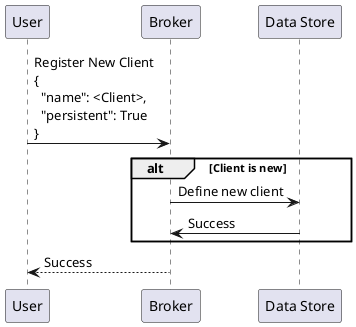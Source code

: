 @startuml

User -> Broker: Register New Client\n{\n  "name": <Client>,\n  "persistent": True\n}

alt Client is new
Broker -> "Data Store": Define new client

"Data Store" -> Broker: Success
end

Broker --> User: Success

@enduml
